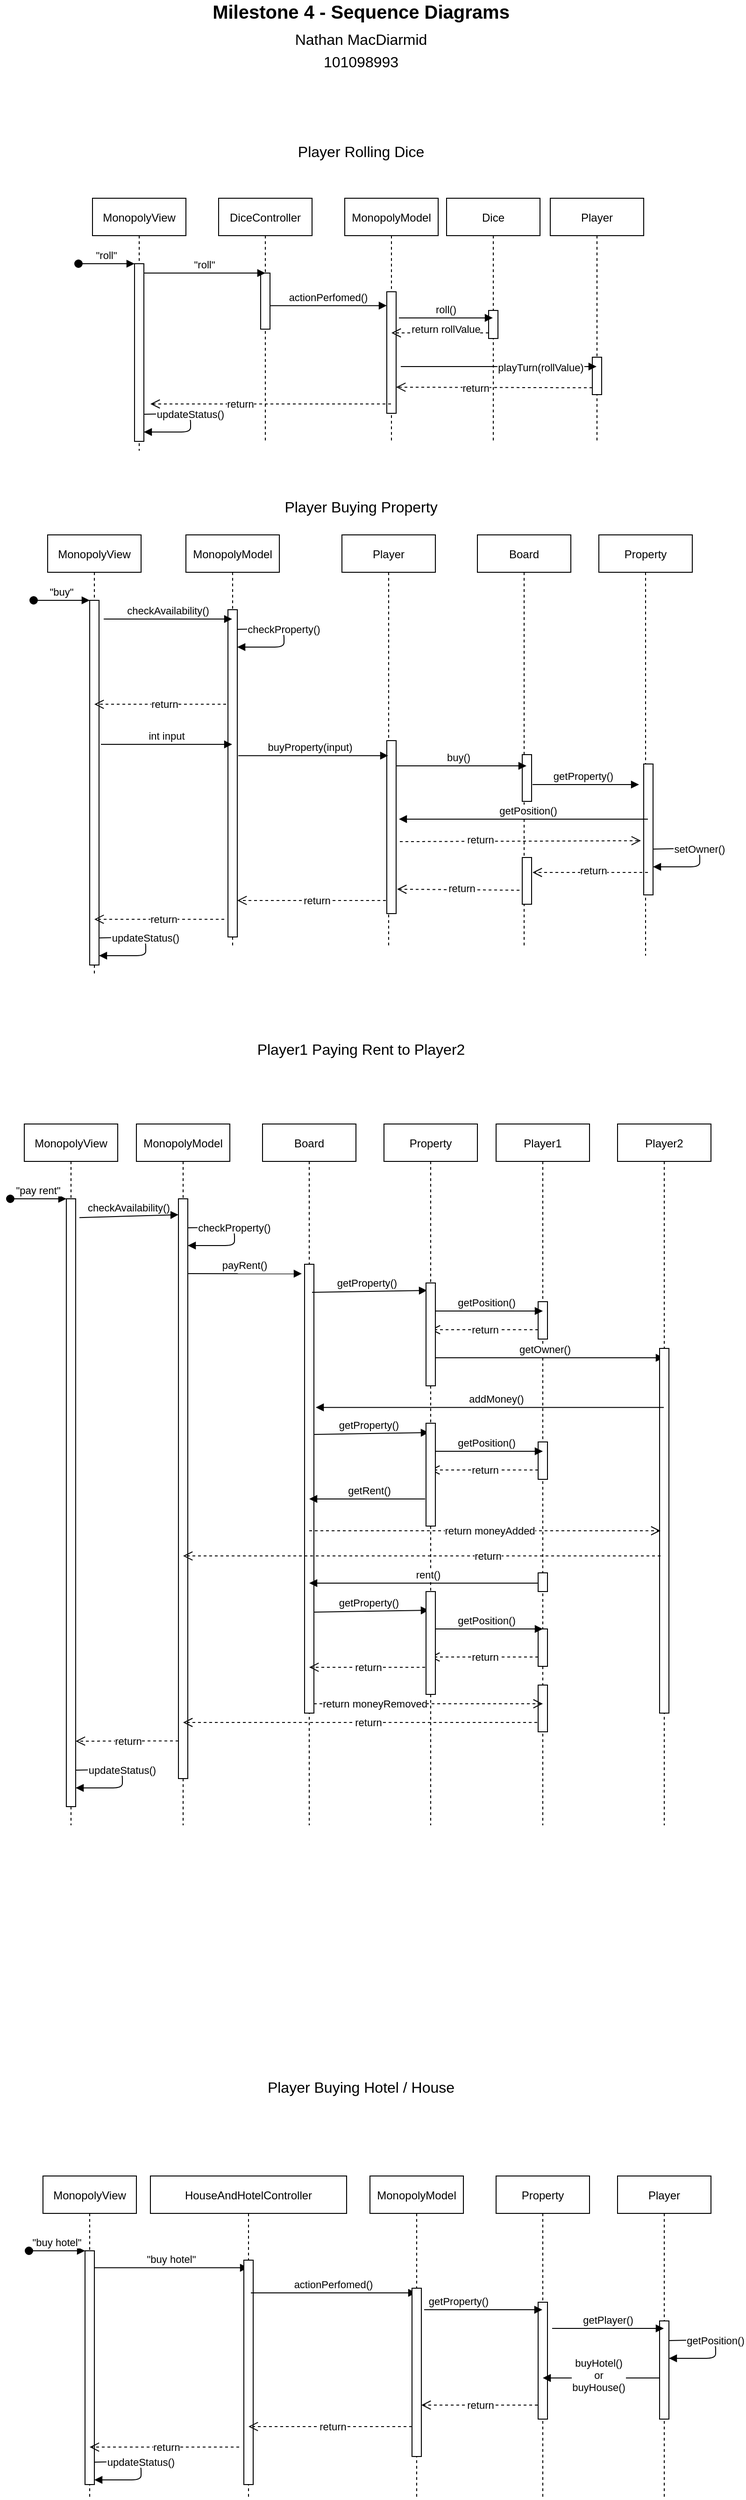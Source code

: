 <mxfile version="15.9.1" type="device"><diagram id="7dwpGt6VOKkBOZRfDeaD" name="Page-1"><mxGraphModel dx="946" dy="589" grid="1" gridSize="10" guides="1" tooltips="1" connect="1" arrows="1" fold="1" page="1" pageScale="1" pageWidth="850" pageHeight="1100" math="0" shadow="0"><root><mxCell id="0"/><mxCell id="1" parent="0"/><mxCell id="sUR4XIHyLuaVXVJBWN8s-1" value="MonopolyView" style="shape=umlLifeline;perimeter=lifelinePerimeter;container=1;collapsible=0;recursiveResize=0;rounded=0;shadow=0;strokeWidth=1;" vertex="1" parent="1"><mxGeometry x="138" y="260" width="100" height="270" as="geometry"/></mxCell><mxCell id="sUR4XIHyLuaVXVJBWN8s-2" value="" style="points=[];perimeter=orthogonalPerimeter;rounded=0;shadow=0;strokeWidth=1;" vertex="1" parent="sUR4XIHyLuaVXVJBWN8s-1"><mxGeometry x="45" y="70" width="10" height="190" as="geometry"/></mxCell><mxCell id="sUR4XIHyLuaVXVJBWN8s-3" value="&quot;roll&quot;" style="verticalAlign=bottom;startArrow=oval;endArrow=block;startSize=8;shadow=0;strokeWidth=1;" edge="1" parent="sUR4XIHyLuaVXVJBWN8s-1" target="sUR4XIHyLuaVXVJBWN8s-2"><mxGeometry relative="1" as="geometry"><mxPoint x="-15" y="70" as="sourcePoint"/></mxGeometry></mxCell><mxCell id="sUR4XIHyLuaVXVJBWN8s-86" value="updateStatus()" style="verticalAlign=bottom;endArrow=block;shadow=0;strokeWidth=1;" edge="1" parent="sUR4XIHyLuaVXVJBWN8s-1"><mxGeometry relative="1" as="geometry"><mxPoint x="55" y="230.96" as="sourcePoint"/><mxPoint x="55" y="250" as="targetPoint"/><Array as="points"><mxPoint x="105" y="230"/><mxPoint x="105" y="250"/></Array></mxGeometry></mxCell><mxCell id="sUR4XIHyLuaVXVJBWN8s-5" value="DiceController" style="shape=umlLifeline;perimeter=lifelinePerimeter;container=1;collapsible=0;recursiveResize=0;rounded=0;shadow=0;strokeWidth=1;" vertex="1" parent="1"><mxGeometry x="273" y="260" width="100" height="260" as="geometry"/></mxCell><mxCell id="sUR4XIHyLuaVXVJBWN8s-6" value="" style="points=[];perimeter=orthogonalPerimeter;rounded=0;shadow=0;strokeWidth=1;" vertex="1" parent="sUR4XIHyLuaVXVJBWN8s-5"><mxGeometry x="45" y="80" width="10" height="60" as="geometry"/></mxCell><mxCell id="sUR4XIHyLuaVXVJBWN8s-10" value="Player" style="shape=umlLifeline;perimeter=lifelinePerimeter;container=1;collapsible=0;recursiveResize=0;rounded=0;shadow=0;strokeWidth=1;" vertex="1" parent="1"><mxGeometry x="628" y="260" width="100" height="260" as="geometry"/></mxCell><mxCell id="sUR4XIHyLuaVXVJBWN8s-11" value="" style="points=[];perimeter=orthogonalPerimeter;rounded=0;shadow=0;strokeWidth=1;" vertex="1" parent="sUR4XIHyLuaVXVJBWN8s-10"><mxGeometry x="45" y="170" width="10" height="40" as="geometry"/></mxCell><mxCell id="sUR4XIHyLuaVXVJBWN8s-12" value="&quot;roll&quot;" style="verticalAlign=bottom;endArrow=block;entryX=0.5;entryY=0;shadow=0;strokeWidth=1;entryDx=0;entryDy=0;entryPerimeter=0;" edge="1" parent="1" target="sUR4XIHyLuaVXVJBWN8s-6"><mxGeometry relative="1" as="geometry"><mxPoint x="193" y="340" as="sourcePoint"/><mxPoint x="358" y="360.0" as="targetPoint"/></mxGeometry></mxCell><mxCell id="sUR4XIHyLuaVXVJBWN8s-15" value="&lt;font style=&quot;font-size: 20px&quot;&gt;Milestone 4 - Sequence Diagrams&lt;/font&gt;" style="text;html=1;align=center;verticalAlign=middle;resizable=0;points=[];autosize=1;strokeColor=none;fillColor=none;fontStyle=1" vertex="1" parent="1"><mxGeometry x="260" y="50" width="330" height="20" as="geometry"/></mxCell><mxCell id="sUR4XIHyLuaVXVJBWN8s-16" value="&lt;font style=&quot;font-size: 16px&quot;&gt;Nathan MacDiarmid&lt;br&gt;101098993&lt;/font&gt;" style="text;html=1;align=center;verticalAlign=middle;resizable=0;points=[];autosize=1;strokeColor=none;fillColor=none;fontSize=20;" vertex="1" parent="1"><mxGeometry x="345" y="70" width="160" height="60" as="geometry"/></mxCell><mxCell id="sUR4XIHyLuaVXVJBWN8s-17" value="Player Rolling Dice" style="text;html=1;align=center;verticalAlign=middle;resizable=0;points=[];autosize=1;strokeColor=none;fillColor=none;fontSize=16;" vertex="1" parent="1"><mxGeometry x="350" y="200" width="150" height="20" as="geometry"/></mxCell><mxCell id="sUR4XIHyLuaVXVJBWN8s-18" value="MonopolyModel" style="shape=umlLifeline;perimeter=lifelinePerimeter;container=1;collapsible=0;recursiveResize=0;rounded=0;shadow=0;strokeWidth=1;" vertex="1" parent="1"><mxGeometry x="408" y="260" width="100" height="260" as="geometry"/></mxCell><mxCell id="sUR4XIHyLuaVXVJBWN8s-19" value="" style="points=[];perimeter=orthogonalPerimeter;rounded=0;shadow=0;strokeWidth=1;" vertex="1" parent="sUR4XIHyLuaVXVJBWN8s-18"><mxGeometry x="45" y="100" width="10" height="130" as="geometry"/></mxCell><mxCell id="sUR4XIHyLuaVXVJBWN8s-21" value="actionPerfomed()" style="verticalAlign=bottom;endArrow=block;entryX=0;entryY=0.114;shadow=0;strokeWidth=1;entryDx=0;entryDy=0;entryPerimeter=0;" edge="1" parent="1" source="sUR4XIHyLuaVXVJBWN8s-6" target="sUR4XIHyLuaVXVJBWN8s-19"><mxGeometry relative="1" as="geometry"><mxPoint x="203" y="350" as="sourcePoint"/><mxPoint x="333" y="350" as="targetPoint"/></mxGeometry></mxCell><mxCell id="sUR4XIHyLuaVXVJBWN8s-8" value="" style="verticalAlign=bottom;endArrow=open;dashed=1;endSize=8;shadow=0;strokeWidth=1;" edge="1" parent="1" source="sUR4XIHyLuaVXVJBWN8s-18"><mxGeometry relative="1" as="geometry"><mxPoint x="200" y="480" as="targetPoint"/><mxPoint x="403" y="480" as="sourcePoint"/></mxGeometry></mxCell><mxCell id="sUR4XIHyLuaVXVJBWN8s-9" value="return" style="edgeLabel;html=1;align=center;verticalAlign=middle;resizable=0;points=[];" vertex="1" connectable="0" parent="sUR4XIHyLuaVXVJBWN8s-8"><mxGeometry x="-0.202" y="-2" relative="1" as="geometry"><mxPoint x="-59" y="2" as="offset"/></mxGeometry></mxCell><mxCell id="sUR4XIHyLuaVXVJBWN8s-23" value="playTurn(rollValue)" style="verticalAlign=bottom;endArrow=block;shadow=0;strokeWidth=1;" edge="1" parent="1" target="sUR4XIHyLuaVXVJBWN8s-10"><mxGeometry x="0.432" y="-10" relative="1" as="geometry"><mxPoint x="468" y="440" as="sourcePoint"/><mxPoint x="463" y="381.4" as="targetPoint"/><mxPoint as="offset"/></mxGeometry></mxCell><mxCell id="sUR4XIHyLuaVXVJBWN8s-24" value="" style="verticalAlign=bottom;endArrow=open;dashed=1;endSize=8;shadow=0;strokeWidth=1;exitX=0;exitY=0.817;exitDx=0;exitDy=0;exitPerimeter=0;entryX=1;entryY=0.785;entryDx=0;entryDy=0;entryPerimeter=0;" edge="1" parent="1" source="sUR4XIHyLuaVXVJBWN8s-11" target="sUR4XIHyLuaVXVJBWN8s-19"><mxGeometry relative="1" as="geometry"><mxPoint x="518" y="459" as="targetPoint"/><mxPoint x="413" y="490" as="sourcePoint"/></mxGeometry></mxCell><mxCell id="sUR4XIHyLuaVXVJBWN8s-25" value="return" style="edgeLabel;html=1;align=center;verticalAlign=middle;resizable=0;points=[];" vertex="1" connectable="0" parent="sUR4XIHyLuaVXVJBWN8s-24"><mxGeometry x="-0.202" y="-2" relative="1" as="geometry"><mxPoint x="-41" y="2" as="offset"/></mxGeometry></mxCell><mxCell id="sUR4XIHyLuaVXVJBWN8s-27" value="Player Buying Property" style="text;html=1;align=center;verticalAlign=middle;resizable=0;points=[];autosize=1;strokeColor=none;fillColor=none;fontSize=16;" vertex="1" parent="1"><mxGeometry x="335" y="580" width="180" height="20" as="geometry"/></mxCell><mxCell id="sUR4XIHyLuaVXVJBWN8s-28" value="MonopolyView" style="shape=umlLifeline;perimeter=lifelinePerimeter;container=1;collapsible=0;recursiveResize=0;rounded=0;shadow=0;strokeWidth=1;" vertex="1" parent="1"><mxGeometry x="90" y="620" width="100" height="470" as="geometry"/></mxCell><mxCell id="sUR4XIHyLuaVXVJBWN8s-29" value="" style="points=[];perimeter=orthogonalPerimeter;rounded=0;shadow=0;strokeWidth=1;" vertex="1" parent="sUR4XIHyLuaVXVJBWN8s-28"><mxGeometry x="45" y="70" width="10" height="390" as="geometry"/></mxCell><mxCell id="sUR4XIHyLuaVXVJBWN8s-30" value="&quot;buy&quot;" style="verticalAlign=bottom;startArrow=oval;endArrow=block;startSize=8;shadow=0;strokeWidth=1;" edge="1" parent="sUR4XIHyLuaVXVJBWN8s-28" target="sUR4XIHyLuaVXVJBWN8s-29"><mxGeometry relative="1" as="geometry"><mxPoint x="-15" y="70" as="sourcePoint"/></mxGeometry></mxCell><mxCell id="sUR4XIHyLuaVXVJBWN8s-85" value="updateStatus()" style="verticalAlign=bottom;endArrow=block;shadow=0;strokeWidth=1;" edge="1" parent="sUR4XIHyLuaVXVJBWN8s-28"><mxGeometry relative="1" as="geometry"><mxPoint x="55" y="430.96" as="sourcePoint"/><mxPoint x="55" y="450" as="targetPoint"/><Array as="points"><mxPoint x="105" y="430"/><mxPoint x="105" y="450"/></Array></mxGeometry></mxCell><mxCell id="sUR4XIHyLuaVXVJBWN8s-32" value="Player" style="shape=umlLifeline;perimeter=lifelinePerimeter;container=1;collapsible=0;recursiveResize=0;rounded=0;shadow=0;strokeWidth=1;" vertex="1" parent="1"><mxGeometry x="405" y="620" width="100" height="440" as="geometry"/></mxCell><mxCell id="sUR4XIHyLuaVXVJBWN8s-35" value="" style="points=[];perimeter=orthogonalPerimeter;rounded=0;shadow=0;strokeWidth=1;" vertex="1" parent="sUR4XIHyLuaVXVJBWN8s-32"><mxGeometry x="48" y="220" width="10" height="185" as="geometry"/></mxCell><mxCell id="sUR4XIHyLuaVXVJBWN8s-38" value="Board" style="shape=umlLifeline;perimeter=lifelinePerimeter;container=1;collapsible=0;recursiveResize=0;rounded=0;shadow=0;strokeWidth=1;" vertex="1" parent="1"><mxGeometry x="550" y="620" width="100" height="440" as="geometry"/></mxCell><mxCell id="sUR4XIHyLuaVXVJBWN8s-39" value="" style="points=[];perimeter=orthogonalPerimeter;rounded=0;shadow=0;strokeWidth=1;" vertex="1" parent="sUR4XIHyLuaVXVJBWN8s-38"><mxGeometry x="48" y="235" width="10" height="50" as="geometry"/></mxCell><mxCell id="sUR4XIHyLuaVXVJBWN8s-72" value="" style="points=[];perimeter=orthogonalPerimeter;rounded=0;shadow=0;strokeWidth=1;" vertex="1" parent="sUR4XIHyLuaVXVJBWN8s-38"><mxGeometry x="48" y="345" width="10" height="50" as="geometry"/></mxCell><mxCell id="sUR4XIHyLuaVXVJBWN8s-48" value="Property" style="shape=umlLifeline;perimeter=lifelinePerimeter;container=1;collapsible=0;recursiveResize=0;rounded=0;shadow=0;strokeWidth=1;" vertex="1" parent="1"><mxGeometry x="680" y="620" width="100" height="450" as="geometry"/></mxCell><mxCell id="sUR4XIHyLuaVXVJBWN8s-49" value="" style="points=[];perimeter=orthogonalPerimeter;rounded=0;shadow=0;strokeWidth=1;" vertex="1" parent="sUR4XIHyLuaVXVJBWN8s-48"><mxGeometry x="48" y="245" width="10" height="140" as="geometry"/></mxCell><mxCell id="sUR4XIHyLuaVXVJBWN8s-78" value="setOwner()" style="verticalAlign=bottom;endArrow=block;shadow=0;strokeWidth=1;" edge="1" parent="sUR4XIHyLuaVXVJBWN8s-48"><mxGeometry relative="1" as="geometry"><mxPoint x="58" y="335.96" as="sourcePoint"/><mxPoint x="58" y="355" as="targetPoint"/><Array as="points"><mxPoint x="108" y="335"/><mxPoint x="108" y="355"/></Array></mxGeometry></mxCell><mxCell id="sUR4XIHyLuaVXVJBWN8s-51" value="MonopolyModel" style="shape=umlLifeline;perimeter=lifelinePerimeter;container=1;collapsible=0;recursiveResize=0;rounded=0;shadow=0;strokeWidth=1;" vertex="1" parent="1"><mxGeometry x="238" y="620" width="100" height="440" as="geometry"/></mxCell><mxCell id="sUR4XIHyLuaVXVJBWN8s-52" value="" style="points=[];perimeter=orthogonalPerimeter;rounded=0;shadow=0;strokeWidth=1;" vertex="1" parent="sUR4XIHyLuaVXVJBWN8s-51"><mxGeometry x="45" y="80" width="10" height="350" as="geometry"/></mxCell><mxCell id="sUR4XIHyLuaVXVJBWN8s-63" value="checkProperty()" style="verticalAlign=bottom;endArrow=block;shadow=0;strokeWidth=1;" edge="1" parent="sUR4XIHyLuaVXVJBWN8s-51"><mxGeometry relative="1" as="geometry"><mxPoint x="55" y="100.96" as="sourcePoint"/><mxPoint x="55" y="120" as="targetPoint"/><Array as="points"><mxPoint x="105" y="100"/><mxPoint x="105" y="120"/></Array></mxGeometry></mxCell><mxCell id="sUR4XIHyLuaVXVJBWN8s-56" value="Dice" style="shape=umlLifeline;perimeter=lifelinePerimeter;container=1;collapsible=0;recursiveResize=0;rounded=0;shadow=0;strokeWidth=1;" vertex="1" parent="1"><mxGeometry x="517" y="260" width="100" height="260" as="geometry"/></mxCell><mxCell id="sUR4XIHyLuaVXVJBWN8s-57" value="" style="points=[];perimeter=orthogonalPerimeter;rounded=0;shadow=0;strokeWidth=1;" vertex="1" parent="sUR4XIHyLuaVXVJBWN8s-56"><mxGeometry x="45" y="120" width="10" height="30" as="geometry"/></mxCell><mxCell id="sUR4XIHyLuaVXVJBWN8s-59" value="roll()" style="verticalAlign=bottom;endArrow=block;shadow=0;strokeWidth=1;exitX=1.3;exitY=0.215;exitDx=0;exitDy=0;exitPerimeter=0;" edge="1" parent="1" source="sUR4XIHyLuaVXVJBWN8s-19" target="sUR4XIHyLuaVXVJBWN8s-56"><mxGeometry relative="1" as="geometry"><mxPoint x="476" y="439.68" as="sourcePoint"/><mxPoint x="687.5" y="439.68" as="targetPoint"/></mxGeometry></mxCell><mxCell id="sUR4XIHyLuaVXVJBWN8s-60" value="" style="verticalAlign=bottom;endArrow=open;dashed=1;endSize=8;shadow=0;strokeWidth=1;exitX=0;exitY=0.8;exitDx=0;exitDy=0;exitPerimeter=0;" edge="1" parent="1" source="sUR4XIHyLuaVXVJBWN8s-57" target="sUR4XIHyLuaVXVJBWN8s-18"><mxGeometry relative="1" as="geometry"><mxPoint x="480.5" y="409" as="targetPoint"/><mxPoint x="635.5" y="409.02" as="sourcePoint"/></mxGeometry></mxCell><mxCell id="sUR4XIHyLuaVXVJBWN8s-61" value="return rollValue" style="edgeLabel;html=1;align=center;verticalAlign=middle;resizable=0;points=[];" vertex="1" connectable="0" parent="sUR4XIHyLuaVXVJBWN8s-60"><mxGeometry x="-0.202" y="-2" relative="1" as="geometry"><mxPoint x="-5" y="-2" as="offset"/></mxGeometry></mxCell><mxCell id="sUR4XIHyLuaVXVJBWN8s-62" value="checkAvailability()" style="verticalAlign=bottom;endArrow=block;shadow=0;strokeWidth=1;" edge="1" parent="1" target="sUR4XIHyLuaVXVJBWN8s-51"><mxGeometry relative="1" as="geometry"><mxPoint x="150" y="710" as="sourcePoint"/><mxPoint x="273" y="710" as="targetPoint"/></mxGeometry></mxCell><mxCell id="sUR4XIHyLuaVXVJBWN8s-54" value="" style="verticalAlign=bottom;endArrow=open;dashed=1;endSize=8;shadow=0;strokeWidth=1;exitX=-0.2;exitY=0.289;exitDx=0;exitDy=0;exitPerimeter=0;" edge="1" parent="1" source="sUR4XIHyLuaVXVJBWN8s-52" target="sUR4XIHyLuaVXVJBWN8s-28"><mxGeometry relative="1" as="geometry"><mxPoint x="121" y="860.09" as="targetPoint"/><mxPoint x="280" y="750" as="sourcePoint"/></mxGeometry></mxCell><mxCell id="sUR4XIHyLuaVXVJBWN8s-55" value="return" style="edgeLabel;html=1;align=center;verticalAlign=middle;resizable=0;points=[];" vertex="1" connectable="0" parent="sUR4XIHyLuaVXVJBWN8s-54"><mxGeometry x="-0.062" relative="1" as="geometry"><mxPoint as="offset"/></mxGeometry></mxCell><mxCell id="sUR4XIHyLuaVXVJBWN8s-64" value="int input" style="verticalAlign=bottom;endArrow=block;shadow=0;strokeWidth=1;exitX=1.2;exitY=0.395;exitDx=0;exitDy=0;exitPerimeter=0;" edge="1" parent="1" source="sUR4XIHyLuaVXVJBWN8s-29" target="sUR4XIHyLuaVXVJBWN8s-51"><mxGeometry relative="1" as="geometry"><mxPoint x="155" y="719.95" as="sourcePoint"/><mxPoint x="297.5" y="719.95" as="targetPoint"/></mxGeometry></mxCell><mxCell id="sUR4XIHyLuaVXVJBWN8s-65" value="buyProperty(input)" style="verticalAlign=bottom;endArrow=block;shadow=0;strokeWidth=1;exitX=1.1;exitY=0.446;exitDx=0;exitDy=0;exitPerimeter=0;" edge="1" parent="1" source="sUR4XIHyLuaVXVJBWN8s-52" target="sUR4XIHyLuaVXVJBWN8s-32"><mxGeometry x="-0.04" relative="1" as="geometry"><mxPoint x="155" y="723.1" as="sourcePoint"/><mxPoint x="297.5" y="723.1" as="targetPoint"/><mxPoint as="offset"/></mxGeometry></mxCell><mxCell id="sUR4XIHyLuaVXVJBWN8s-66" value="buy()" style="verticalAlign=bottom;endArrow=block;shadow=0;strokeWidth=1;" edge="1" parent="1"><mxGeometry x="-0.04" relative="1" as="geometry"><mxPoint x="463" y="867" as="sourcePoint"/><mxPoint x="602.5" y="867" as="targetPoint"/><mxPoint as="offset"/></mxGeometry></mxCell><mxCell id="sUR4XIHyLuaVXVJBWN8s-67" value="getProperty()" style="verticalAlign=bottom;endArrow=block;shadow=0;strokeWidth=1;exitX=1.1;exitY=0.64;exitDx=0;exitDy=0;exitPerimeter=0;" edge="1" parent="1" source="sUR4XIHyLuaVXVJBWN8s-39"><mxGeometry x="-0.04" relative="1" as="geometry"><mxPoint x="305" y="867.03" as="sourcePoint"/><mxPoint x="723" y="887" as="targetPoint"/><mxPoint as="offset"/></mxGeometry></mxCell><mxCell id="sUR4XIHyLuaVXVJBWN8s-69" value="getPosition()" style="verticalAlign=bottom;endArrow=block;shadow=0;strokeWidth=1;entryX=1.3;entryY=0.454;entryDx=0;entryDy=0;entryPerimeter=0;" edge="1" parent="1" target="sUR4XIHyLuaVXVJBWN8s-35"><mxGeometry x="-0.04" relative="1" as="geometry"><mxPoint x="732.5" y="923.99" as="sourcePoint"/><mxPoint x="733" y="897" as="targetPoint"/><mxPoint as="offset"/></mxGeometry></mxCell><mxCell id="sUR4XIHyLuaVXVJBWN8s-70" value="" style="verticalAlign=bottom;endArrow=open;dashed=1;endSize=8;shadow=0;strokeWidth=1;exitX=1.4;exitY=0.584;exitDx=0;exitDy=0;exitPerimeter=0;entryX=-0.3;entryY=0.586;entryDx=0;entryDy=0;entryPerimeter=0;" edge="1" parent="1" source="sUR4XIHyLuaVXVJBWN8s-35" target="sUR4XIHyLuaVXVJBWN8s-49"><mxGeometry relative="1" as="geometry"><mxPoint x="152.5" y="819.91" as="targetPoint"/><mxPoint x="294" y="819.91" as="sourcePoint"/></mxGeometry></mxCell><mxCell id="sUR4XIHyLuaVXVJBWN8s-71" value="return" style="edgeLabel;html=1;align=center;verticalAlign=middle;resizable=0;points=[];" vertex="1" connectable="0" parent="sUR4XIHyLuaVXVJBWN8s-70"><mxGeometry x="-0.062" relative="1" as="geometry"><mxPoint x="-35" y="-2" as="offset"/></mxGeometry></mxCell><mxCell id="sUR4XIHyLuaVXVJBWN8s-73" value="" style="verticalAlign=bottom;endArrow=open;dashed=1;endSize=8;shadow=0;strokeWidth=1;entryX=1.1;entryY=0.32;entryDx=0;entryDy=0;entryPerimeter=0;" edge="1" parent="1" target="sUR4XIHyLuaVXVJBWN8s-72"><mxGeometry relative="1" as="geometry"><mxPoint x="735" y="957.04" as="targetPoint"/><mxPoint x="732.5" y="981" as="sourcePoint"/></mxGeometry></mxCell><mxCell id="sUR4XIHyLuaVXVJBWN8s-74" value="return" style="edgeLabel;html=1;align=center;verticalAlign=middle;resizable=0;points=[];" vertex="1" connectable="0" parent="sUR4XIHyLuaVXVJBWN8s-73"><mxGeometry x="-0.062" relative="1" as="geometry"><mxPoint x="-1" y="-2" as="offset"/></mxGeometry></mxCell><mxCell id="sUR4XIHyLuaVXVJBWN8s-76" value="" style="verticalAlign=bottom;endArrow=open;dashed=1;endSize=8;shadow=0;strokeWidth=1;entryX=1.1;entryY=0.859;entryDx=0;entryDy=0;entryPerimeter=0;exitX=-0.3;exitY=0.7;exitDx=0;exitDy=0;exitPerimeter=0;" edge="1" parent="1" source="sUR4XIHyLuaVXVJBWN8s-72" target="sUR4XIHyLuaVXVJBWN8s-35"><mxGeometry relative="1" as="geometry"><mxPoint x="619" y="991" as="targetPoint"/><mxPoint x="742.5" y="991" as="sourcePoint"/></mxGeometry></mxCell><mxCell id="sUR4XIHyLuaVXVJBWN8s-77" value="return" style="edgeLabel;html=1;align=center;verticalAlign=middle;resizable=0;points=[];" vertex="1" connectable="0" parent="sUR4XIHyLuaVXVJBWN8s-76"><mxGeometry x="-0.062" relative="1" as="geometry"><mxPoint x="-1" y="-2" as="offset"/></mxGeometry></mxCell><mxCell id="sUR4XIHyLuaVXVJBWN8s-80" value="" style="verticalAlign=bottom;endArrow=open;dashed=1;endSize=8;shadow=0;strokeWidth=1;exitX=-0.1;exitY=0.924;exitDx=0;exitDy=0;exitPerimeter=0;" edge="1" parent="1" source="sUR4XIHyLuaVXVJBWN8s-35" target="sUR4XIHyLuaVXVJBWN8s-52"><mxGeometry relative="1" as="geometry"><mxPoint x="149.5" y="790.92" as="targetPoint"/><mxPoint x="291" y="790.92" as="sourcePoint"/></mxGeometry></mxCell><mxCell id="sUR4XIHyLuaVXVJBWN8s-81" value="return" style="edgeLabel;html=1;align=center;verticalAlign=middle;resizable=0;points=[];" vertex="1" connectable="0" parent="sUR4XIHyLuaVXVJBWN8s-80"><mxGeometry x="-0.062" relative="1" as="geometry"><mxPoint as="offset"/></mxGeometry></mxCell><mxCell id="sUR4XIHyLuaVXVJBWN8s-83" value="" style="verticalAlign=bottom;endArrow=open;dashed=1;endSize=8;shadow=0;strokeWidth=1;exitX=-0.4;exitY=0.946;exitDx=0;exitDy=0;exitPerimeter=0;" edge="1" parent="1" source="sUR4XIHyLuaVXVJBWN8s-52" target="sUR4XIHyLuaVXVJBWN8s-28"><mxGeometry relative="1" as="geometry"><mxPoint x="303" y="965.94" as="targetPoint"/><mxPoint x="280" y="1010" as="sourcePoint"/></mxGeometry></mxCell><mxCell id="sUR4XIHyLuaVXVJBWN8s-84" value="return" style="edgeLabel;html=1;align=center;verticalAlign=middle;resizable=0;points=[];" vertex="1" connectable="0" parent="sUR4XIHyLuaVXVJBWN8s-83"><mxGeometry x="-0.062" relative="1" as="geometry"><mxPoint as="offset"/></mxGeometry></mxCell><mxCell id="sUR4XIHyLuaVXVJBWN8s-120" value="MonopolyView" style="shape=umlLifeline;perimeter=lifelinePerimeter;container=1;collapsible=0;recursiveResize=0;rounded=0;shadow=0;strokeWidth=1;" vertex="1" parent="1"><mxGeometry x="65" y="1250" width="100" height="750" as="geometry"/></mxCell><mxCell id="sUR4XIHyLuaVXVJBWN8s-170" value="" style="points=[];perimeter=orthogonalPerimeter;rounded=0;shadow=0;strokeWidth=1;" vertex="1" parent="sUR4XIHyLuaVXVJBWN8s-120"><mxGeometry x="45" y="80" width="10" height="650" as="geometry"/></mxCell><mxCell id="sUR4XIHyLuaVXVJBWN8s-171" value="&quot;pay rent&quot;" style="verticalAlign=bottom;startArrow=oval;endArrow=block;startSize=8;shadow=0;strokeWidth=1;" edge="1" parent="sUR4XIHyLuaVXVJBWN8s-120"><mxGeometry relative="1" as="geometry"><mxPoint x="-15" y="80" as="sourcePoint"/><mxPoint x="45" y="80" as="targetPoint"/></mxGeometry></mxCell><mxCell id="sUR4XIHyLuaVXVJBWN8s-222" value="" style="verticalAlign=bottom;endArrow=open;dashed=1;endSize=8;shadow=0;strokeWidth=1;exitX=0;exitY=0.935;exitDx=0;exitDy=0;exitPerimeter=0;" edge="1" parent="sUR4XIHyLuaVXVJBWN8s-120" source="sUR4XIHyLuaVXVJBWN8s-173"><mxGeometry relative="1" as="geometry"><mxPoint x="55" y="660" as="targetPoint"/><mxPoint x="160.5" y="660" as="sourcePoint"/></mxGeometry></mxCell><mxCell id="sUR4XIHyLuaVXVJBWN8s-223" value="return" style="edgeLabel;html=1;align=center;verticalAlign=middle;resizable=0;points=[];" vertex="1" connectable="0" parent="sUR4XIHyLuaVXVJBWN8s-222"><mxGeometry x="-0.062" relative="1" as="geometry"><mxPoint x="-3" as="offset"/></mxGeometry></mxCell><mxCell id="sUR4XIHyLuaVXVJBWN8s-224" value="updateStatus()" style="verticalAlign=bottom;endArrow=block;shadow=0;strokeWidth=1;" edge="1" parent="sUR4XIHyLuaVXVJBWN8s-120"><mxGeometry relative="1" as="geometry"><mxPoint x="55" y="690.96" as="sourcePoint"/><mxPoint x="55" y="710" as="targetPoint"/><Array as="points"><mxPoint x="105" y="690"/><mxPoint x="105" y="710"/></Array></mxGeometry></mxCell><mxCell id="sUR4XIHyLuaVXVJBWN8s-169" value="Player1 Paying Rent to Player2" style="text;html=1;align=center;verticalAlign=middle;resizable=0;points=[];autosize=1;strokeColor=none;fillColor=none;fontSize=16;" vertex="1" parent="1"><mxGeometry x="305" y="1160" width="240" height="20" as="geometry"/></mxCell><mxCell id="sUR4XIHyLuaVXVJBWN8s-172" value="MonopolyModel" style="shape=umlLifeline;perimeter=lifelinePerimeter;container=1;collapsible=0;recursiveResize=0;rounded=0;shadow=0;strokeWidth=1;" vertex="1" parent="1"><mxGeometry x="185" y="1250" width="100" height="750" as="geometry"/></mxCell><mxCell id="sUR4XIHyLuaVXVJBWN8s-173" value="" style="points=[];perimeter=orthogonalPerimeter;rounded=0;shadow=0;strokeWidth=1;" vertex="1" parent="sUR4XIHyLuaVXVJBWN8s-172"><mxGeometry x="45" y="80" width="10" height="620" as="geometry"/></mxCell><mxCell id="sUR4XIHyLuaVXVJBWN8s-174" value="checkProperty()" style="verticalAlign=bottom;endArrow=block;shadow=0;strokeWidth=1;" edge="1" parent="sUR4XIHyLuaVXVJBWN8s-172"><mxGeometry relative="1" as="geometry"><mxPoint x="55" y="110.96" as="sourcePoint"/><mxPoint x="55" y="130" as="targetPoint"/><Array as="points"><mxPoint x="105" y="110"/><mxPoint x="105" y="130"/></Array></mxGeometry></mxCell><mxCell id="sUR4XIHyLuaVXVJBWN8s-181" value="payRent()" style="verticalAlign=bottom;endArrow=block;shadow=0;strokeWidth=1;exitX=1.4;exitY=0.031;exitDx=0;exitDy=0;exitPerimeter=0;entryX=-0.3;entryY=0.021;entryDx=0;entryDy=0;entryPerimeter=0;" edge="1" parent="sUR4XIHyLuaVXVJBWN8s-172" target="sUR4XIHyLuaVXVJBWN8s-183"><mxGeometry relative="1" as="geometry"><mxPoint x="55" y="160.05" as="sourcePoint"/><mxPoint x="185" y="160" as="targetPoint"/></mxGeometry></mxCell><mxCell id="sUR4XIHyLuaVXVJBWN8s-175" value="checkAvailability()" style="verticalAlign=bottom;endArrow=block;shadow=0;strokeWidth=1;exitX=1.4;exitY=0.031;exitDx=0;exitDy=0;exitPerimeter=0;" edge="1" parent="1" source="sUR4XIHyLuaVXVJBWN8s-170"><mxGeometry relative="1" as="geometry"><mxPoint x="130" y="1350" as="sourcePoint"/><mxPoint x="230" y="1347" as="targetPoint"/></mxGeometry></mxCell><mxCell id="sUR4XIHyLuaVXVJBWN8s-179" value="Player1" style="shape=umlLifeline;perimeter=lifelinePerimeter;container=1;collapsible=0;recursiveResize=0;rounded=0;shadow=0;strokeWidth=1;" vertex="1" parent="1"><mxGeometry x="570" y="1250" width="100" height="750" as="geometry"/></mxCell><mxCell id="sUR4XIHyLuaVXVJBWN8s-180" value="" style="points=[];perimeter=orthogonalPerimeter;rounded=0;shadow=0;strokeWidth=1;" vertex="1" parent="sUR4XIHyLuaVXVJBWN8s-179"><mxGeometry x="45" y="190" width="10" height="40" as="geometry"/></mxCell><mxCell id="sUR4XIHyLuaVXVJBWN8s-190" value="" style="verticalAlign=bottom;endArrow=open;dashed=1;endSize=8;shadow=0;strokeWidth=1;exitX=-0.1;exitY=0.924;exitDx=0;exitDy=0;exitPerimeter=0;" edge="1" parent="sUR4XIHyLuaVXVJBWN8s-179" target="sUR4XIHyLuaVXVJBWN8s-184"><mxGeometry relative="1" as="geometry"><mxPoint x="-114" y="220" as="targetPoint"/><mxPoint x="45" y="220" as="sourcePoint"/></mxGeometry></mxCell><mxCell id="sUR4XIHyLuaVXVJBWN8s-191" value="return" style="edgeLabel;html=1;align=center;verticalAlign=middle;resizable=0;points=[];" vertex="1" connectable="0" parent="sUR4XIHyLuaVXVJBWN8s-190"><mxGeometry x="-0.062" relative="1" as="geometry"><mxPoint x="-3" as="offset"/></mxGeometry></mxCell><mxCell id="sUR4XIHyLuaVXVJBWN8s-196" value="" style="points=[];perimeter=orthogonalPerimeter;rounded=0;shadow=0;strokeWidth=1;" vertex="1" parent="sUR4XIHyLuaVXVJBWN8s-179"><mxGeometry x="45" y="340" width="10" height="40" as="geometry"/></mxCell><mxCell id="sUR4XIHyLuaVXVJBWN8s-198" value="" style="verticalAlign=bottom;endArrow=open;dashed=1;endSize=8;shadow=0;strokeWidth=1;exitX=-0.1;exitY=0.924;exitDx=0;exitDy=0;exitPerimeter=0;" edge="1" parent="sUR4XIHyLuaVXVJBWN8s-179"><mxGeometry relative="1" as="geometry"><mxPoint x="-70.5" y="370" as="targetPoint"/><mxPoint x="45" y="370" as="sourcePoint"/></mxGeometry></mxCell><mxCell id="sUR4XIHyLuaVXVJBWN8s-199" value="return" style="edgeLabel;html=1;align=center;verticalAlign=middle;resizable=0;points=[];" vertex="1" connectable="0" parent="sUR4XIHyLuaVXVJBWN8s-198"><mxGeometry x="-0.062" relative="1" as="geometry"><mxPoint x="-3" as="offset"/></mxGeometry></mxCell><mxCell id="sUR4XIHyLuaVXVJBWN8s-204" value="" style="points=[];perimeter=orthogonalPerimeter;rounded=0;shadow=0;strokeWidth=1;" vertex="1" parent="sUR4XIHyLuaVXVJBWN8s-179"><mxGeometry x="45" y="480" width="10" height="20" as="geometry"/></mxCell><mxCell id="sUR4XIHyLuaVXVJBWN8s-209" value="" style="points=[];perimeter=orthogonalPerimeter;rounded=0;shadow=0;strokeWidth=1;" vertex="1" parent="sUR4XIHyLuaVXVJBWN8s-179"><mxGeometry x="45" y="540" width="10" height="40" as="geometry"/></mxCell><mxCell id="sUR4XIHyLuaVXVJBWN8s-211" value="" style="verticalAlign=bottom;endArrow=open;dashed=1;endSize=8;shadow=0;strokeWidth=1;exitX=-0.1;exitY=0.924;exitDx=0;exitDy=0;exitPerimeter=0;" edge="1" parent="sUR4XIHyLuaVXVJBWN8s-179"><mxGeometry relative="1" as="geometry"><mxPoint x="-70.5" y="570" as="targetPoint"/><mxPoint x="45" y="570" as="sourcePoint"/></mxGeometry></mxCell><mxCell id="sUR4XIHyLuaVXVJBWN8s-212" value="return" style="edgeLabel;html=1;align=center;verticalAlign=middle;resizable=0;points=[];" vertex="1" connectable="0" parent="sUR4XIHyLuaVXVJBWN8s-211"><mxGeometry x="-0.062" relative="1" as="geometry"><mxPoint x="-3" as="offset"/></mxGeometry></mxCell><mxCell id="sUR4XIHyLuaVXVJBWN8s-217" value="" style="points=[];perimeter=orthogonalPerimeter;rounded=0;shadow=0;strokeWidth=1;" vertex="1" parent="sUR4XIHyLuaVXVJBWN8s-179"><mxGeometry x="45" y="600" width="10" height="50" as="geometry"/></mxCell><mxCell id="sUR4XIHyLuaVXVJBWN8s-182" value="Board" style="shape=umlLifeline;perimeter=lifelinePerimeter;container=1;collapsible=0;recursiveResize=0;rounded=0;shadow=0;strokeWidth=1;" vertex="1" parent="1"><mxGeometry x="320" y="1250" width="100" height="750" as="geometry"/></mxCell><mxCell id="sUR4XIHyLuaVXVJBWN8s-183" value="" style="points=[];perimeter=orthogonalPerimeter;rounded=0;shadow=0;strokeWidth=1;" vertex="1" parent="sUR4XIHyLuaVXVJBWN8s-182"><mxGeometry x="45" y="150" width="10" height="480" as="geometry"/></mxCell><mxCell id="sUR4XIHyLuaVXVJBWN8s-188" value="getProperty()" style="verticalAlign=bottom;endArrow=block;shadow=0;strokeWidth=1;exitX=1.1;exitY=0.64;exitDx=0;exitDy=0;exitPerimeter=0;entryX=0.1;entryY=0.073;entryDx=0;entryDy=0;entryPerimeter=0;" edge="1" parent="sUR4XIHyLuaVXVJBWN8s-182" target="sUR4XIHyLuaVXVJBWN8s-185"><mxGeometry x="-0.04" relative="1" as="geometry"><mxPoint x="53" y="180" as="sourcePoint"/><mxPoint x="167" y="180" as="targetPoint"/><mxPoint as="offset"/></mxGeometry></mxCell><mxCell id="sUR4XIHyLuaVXVJBWN8s-195" value="getProperty()" style="verticalAlign=bottom;endArrow=block;shadow=0;strokeWidth=1;exitX=1.1;exitY=0.64;exitDx=0;exitDy=0;exitPerimeter=0;entryX=0.1;entryY=0.073;entryDx=0;entryDy=0;entryPerimeter=0;" edge="1" parent="sUR4XIHyLuaVXVJBWN8s-182"><mxGeometry x="-0.04" relative="1" as="geometry"><mxPoint x="55" y="331.97" as="sourcePoint"/><mxPoint x="178" y="330" as="targetPoint"/><mxPoint as="offset"/></mxGeometry></mxCell><mxCell id="sUR4XIHyLuaVXVJBWN8s-208" value="getProperty()" style="verticalAlign=bottom;endArrow=block;shadow=0;strokeWidth=1;exitX=1.1;exitY=0.64;exitDx=0;exitDy=0;exitPerimeter=0;entryX=0.1;entryY=0.073;entryDx=0;entryDy=0;entryPerimeter=0;" edge="1" parent="sUR4XIHyLuaVXVJBWN8s-182"><mxGeometry x="-0.04" relative="1" as="geometry"><mxPoint x="55" y="521.97" as="sourcePoint"/><mxPoint x="178" y="520" as="targetPoint"/><mxPoint as="offset"/></mxGeometry></mxCell><mxCell id="sUR4XIHyLuaVXVJBWN8s-184" value="Property" style="shape=umlLifeline;perimeter=lifelinePerimeter;container=1;collapsible=0;recursiveResize=0;rounded=0;shadow=0;strokeWidth=1;" vertex="1" parent="1"><mxGeometry x="450" y="1250" width="100" height="750" as="geometry"/></mxCell><mxCell id="sUR4XIHyLuaVXVJBWN8s-185" value="" style="points=[];perimeter=orthogonalPerimeter;rounded=0;shadow=0;strokeWidth=1;" vertex="1" parent="sUR4XIHyLuaVXVJBWN8s-184"><mxGeometry x="45" y="170" width="10" height="110" as="geometry"/></mxCell><mxCell id="sUR4XIHyLuaVXVJBWN8s-189" value="getPosition()" style="verticalAlign=bottom;endArrow=block;shadow=0;strokeWidth=1;exitX=1.1;exitY=0.64;exitDx=0;exitDy=0;exitPerimeter=0;" edge="1" parent="sUR4XIHyLuaVXVJBWN8s-184"><mxGeometry x="-0.04" relative="1" as="geometry"><mxPoint x="55" y="200" as="sourcePoint"/><mxPoint x="170" y="200" as="targetPoint"/><mxPoint as="offset"/></mxGeometry></mxCell><mxCell id="sUR4XIHyLuaVXVJBWN8s-192" value="getOwner()" style="verticalAlign=bottom;endArrow=block;shadow=0;strokeWidth=1;exitX=1.1;exitY=0.64;exitDx=0;exitDy=0;exitPerimeter=0;" edge="1" parent="sUR4XIHyLuaVXVJBWN8s-184" target="sUR4XIHyLuaVXVJBWN8s-186"><mxGeometry x="-0.04" relative="1" as="geometry"><mxPoint x="55" y="250" as="sourcePoint"/><mxPoint x="170" y="250" as="targetPoint"/><mxPoint as="offset"/></mxGeometry></mxCell><mxCell id="sUR4XIHyLuaVXVJBWN8s-194" value="" style="points=[];perimeter=orthogonalPerimeter;rounded=0;shadow=0;strokeWidth=1;" vertex="1" parent="sUR4XIHyLuaVXVJBWN8s-184"><mxGeometry x="45" y="320" width="10" height="110" as="geometry"/></mxCell><mxCell id="sUR4XIHyLuaVXVJBWN8s-197" value="getPosition()" style="verticalAlign=bottom;endArrow=block;shadow=0;strokeWidth=1;exitX=1.1;exitY=0.64;exitDx=0;exitDy=0;exitPerimeter=0;" edge="1" parent="sUR4XIHyLuaVXVJBWN8s-184"><mxGeometry x="-0.04" relative="1" as="geometry"><mxPoint x="55" y="350" as="sourcePoint"/><mxPoint x="170" y="350" as="targetPoint"/><mxPoint as="offset"/></mxGeometry></mxCell><mxCell id="sUR4XIHyLuaVXVJBWN8s-207" value="" style="points=[];perimeter=orthogonalPerimeter;rounded=0;shadow=0;strokeWidth=1;" vertex="1" parent="sUR4XIHyLuaVXVJBWN8s-184"><mxGeometry x="45" y="500" width="10" height="110" as="geometry"/></mxCell><mxCell id="sUR4XIHyLuaVXVJBWN8s-210" value="getPosition()" style="verticalAlign=bottom;endArrow=block;shadow=0;strokeWidth=1;exitX=1.1;exitY=0.64;exitDx=0;exitDy=0;exitPerimeter=0;" edge="1" parent="sUR4XIHyLuaVXVJBWN8s-184"><mxGeometry x="-0.04" relative="1" as="geometry"><mxPoint x="55" y="540" as="sourcePoint"/><mxPoint x="170" y="540" as="targetPoint"/><mxPoint as="offset"/></mxGeometry></mxCell><mxCell id="sUR4XIHyLuaVXVJBWN8s-186" value="Player2" style="shape=umlLifeline;perimeter=lifelinePerimeter;container=1;collapsible=0;recursiveResize=0;rounded=0;shadow=0;strokeWidth=1;" vertex="1" parent="1"><mxGeometry x="700" y="1250" width="100" height="750" as="geometry"/></mxCell><mxCell id="sUR4XIHyLuaVXVJBWN8s-187" value="" style="points=[];perimeter=orthogonalPerimeter;rounded=0;shadow=0;strokeWidth=1;" vertex="1" parent="sUR4XIHyLuaVXVJBWN8s-186"><mxGeometry x="45" y="240" width="10" height="390" as="geometry"/></mxCell><mxCell id="sUR4XIHyLuaVXVJBWN8s-193" value="addMoney()" style="verticalAlign=bottom;endArrow=block;shadow=0;strokeWidth=1;entryX=1.2;entryY=0.319;entryDx=0;entryDy=0;entryPerimeter=0;" edge="1" parent="1" source="sUR4XIHyLuaVXVJBWN8s-186" target="sUR4XIHyLuaVXVJBWN8s-183"><mxGeometry x="-0.04" relative="1" as="geometry"><mxPoint x="515" y="1510" as="sourcePoint"/><mxPoint x="759.5" y="1510" as="targetPoint"/><mxPoint as="offset"/></mxGeometry></mxCell><mxCell id="sUR4XIHyLuaVXVJBWN8s-201" value="getRent()" style="verticalAlign=bottom;endArrow=block;shadow=0;strokeWidth=1;exitX=-0.1;exitY=0.736;exitDx=0;exitDy=0;exitPerimeter=0;" edge="1" parent="1" source="sUR4XIHyLuaVXVJBWN8s-194" target="sUR4XIHyLuaVXVJBWN8s-182"><mxGeometry x="-0.04" relative="1" as="geometry"><mxPoint x="515" y="1610" as="sourcePoint"/><mxPoint x="630" y="1610" as="targetPoint"/><mxPoint as="offset"/></mxGeometry></mxCell><mxCell id="sUR4XIHyLuaVXVJBWN8s-202" value="" style="verticalAlign=bottom;endArrow=open;dashed=1;endSize=8;shadow=0;strokeWidth=1;entryX=0.1;entryY=0.5;entryDx=0;entryDy=0;entryPerimeter=0;" edge="1" parent="1" source="sUR4XIHyLuaVXVJBWN8s-182" target="sUR4XIHyLuaVXVJBWN8s-187"><mxGeometry relative="1" as="geometry"><mxPoint x="509.5" y="1630" as="targetPoint"/><mxPoint x="625" y="1630" as="sourcePoint"/></mxGeometry></mxCell><mxCell id="sUR4XIHyLuaVXVJBWN8s-203" value="return moneyAdded" style="edgeLabel;html=1;align=center;verticalAlign=middle;resizable=0;points=[];" vertex="1" connectable="0" parent="sUR4XIHyLuaVXVJBWN8s-202"><mxGeometry x="-0.062" relative="1" as="geometry"><mxPoint x="16" as="offset"/></mxGeometry></mxCell><mxCell id="sUR4XIHyLuaVXVJBWN8s-206" value="rent()" style="verticalAlign=bottom;endArrow=block;shadow=0;strokeWidth=1;exitX=0;exitY=0.55;exitDx=0;exitDy=0;exitPerimeter=0;" edge="1" parent="1" source="sUR4XIHyLuaVXVJBWN8s-204" target="sUR4XIHyLuaVXVJBWN8s-182"><mxGeometry x="-0.04" relative="1" as="geometry"><mxPoint x="610" y="1740" as="sourcePoint"/><mxPoint x="379.5" y="1660.96" as="targetPoint"/><mxPoint as="offset"/></mxGeometry></mxCell><mxCell id="sUR4XIHyLuaVXVJBWN8s-213" value="" style="verticalAlign=bottom;endArrow=open;dashed=1;endSize=8;shadow=0;strokeWidth=1;exitX=0.1;exitY=0.569;exitDx=0;exitDy=0;exitPerimeter=0;" edge="1" parent="1" source="sUR4XIHyLuaVXVJBWN8s-187" target="sUR4XIHyLuaVXVJBWN8s-172"><mxGeometry relative="1" as="geometry"><mxPoint x="756" y="1695" as="targetPoint"/><mxPoint x="379.5" y="1695" as="sourcePoint"/></mxGeometry></mxCell><mxCell id="sUR4XIHyLuaVXVJBWN8s-214" value="return" style="edgeLabel;html=1;align=center;verticalAlign=middle;resizable=0;points=[];" vertex="1" connectable="0" parent="sUR4XIHyLuaVXVJBWN8s-213"><mxGeometry x="-0.062" relative="1" as="geometry"><mxPoint x="54" as="offset"/></mxGeometry></mxCell><mxCell id="sUR4XIHyLuaVXVJBWN8s-215" value="" style="verticalAlign=bottom;endArrow=open;dashed=1;endSize=8;shadow=0;strokeWidth=1;exitX=-0.1;exitY=0.736;exitDx=0;exitDy=0;exitPerimeter=0;" edge="1" parent="1" source="sUR4XIHyLuaVXVJBWN8s-207" target="sUR4XIHyLuaVXVJBWN8s-182"><mxGeometry relative="1" as="geometry"><mxPoint x="509.5" y="1830" as="targetPoint"/><mxPoint x="625" y="1830" as="sourcePoint"/></mxGeometry></mxCell><mxCell id="sUR4XIHyLuaVXVJBWN8s-216" value="return" style="edgeLabel;html=1;align=center;verticalAlign=middle;resizable=0;points=[];" vertex="1" connectable="0" parent="sUR4XIHyLuaVXVJBWN8s-215"><mxGeometry x="-0.062" relative="1" as="geometry"><mxPoint x="-3" as="offset"/></mxGeometry></mxCell><mxCell id="sUR4XIHyLuaVXVJBWN8s-218" value="" style="verticalAlign=bottom;endArrow=open;dashed=1;endSize=8;shadow=0;strokeWidth=1;" edge="1" parent="1" source="sUR4XIHyLuaVXVJBWN8s-183"><mxGeometry relative="1" as="geometry"><mxPoint x="620" y="1870" as="targetPoint"/><mxPoint x="504" y="1840.96" as="sourcePoint"/></mxGeometry></mxCell><mxCell id="sUR4XIHyLuaVXVJBWN8s-219" value="return moneyRemoved" style="edgeLabel;html=1;align=center;verticalAlign=middle;resizable=0;points=[];" vertex="1" connectable="0" parent="sUR4XIHyLuaVXVJBWN8s-218"><mxGeometry x="-0.062" relative="1" as="geometry"><mxPoint x="-50" as="offset"/></mxGeometry></mxCell><mxCell id="sUR4XIHyLuaVXVJBWN8s-220" value="" style="verticalAlign=bottom;endArrow=open;dashed=1;endSize=8;shadow=0;strokeWidth=1;exitX=-0.1;exitY=0.8;exitDx=0;exitDy=0;exitPerimeter=0;" edge="1" parent="1" source="sUR4XIHyLuaVXVJBWN8s-217" target="sUR4XIHyLuaVXVJBWN8s-172"><mxGeometry relative="1" as="geometry"><mxPoint x="379.5" y="1840.96" as="targetPoint"/><mxPoint x="504" y="1840.96" as="sourcePoint"/></mxGeometry></mxCell><mxCell id="sUR4XIHyLuaVXVJBWN8s-221" value="return" style="edgeLabel;html=1;align=center;verticalAlign=middle;resizable=0;points=[];" vertex="1" connectable="0" parent="sUR4XIHyLuaVXVJBWN8s-220"><mxGeometry x="-0.062" relative="1" as="geometry"><mxPoint x="-3" as="offset"/></mxGeometry></mxCell><mxCell id="sUR4XIHyLuaVXVJBWN8s-225" value="MonopolyView" style="shape=umlLifeline;perimeter=lifelinePerimeter;container=1;collapsible=0;recursiveResize=0;rounded=0;shadow=0;strokeWidth=1;" vertex="1" parent="1"><mxGeometry x="85" y="2375" width="100" height="345" as="geometry"/></mxCell><mxCell id="sUR4XIHyLuaVXVJBWN8s-226" value="" style="points=[];perimeter=orthogonalPerimeter;rounded=0;shadow=0;strokeWidth=1;" vertex="1" parent="sUR4XIHyLuaVXVJBWN8s-225"><mxGeometry x="45" y="80" width="10" height="250" as="geometry"/></mxCell><mxCell id="sUR4XIHyLuaVXVJBWN8s-227" value="&quot;buy hotel&quot;" style="verticalAlign=bottom;startArrow=oval;endArrow=block;startSize=8;shadow=0;strokeWidth=1;" edge="1" parent="sUR4XIHyLuaVXVJBWN8s-225"><mxGeometry relative="1" as="geometry"><mxPoint x="-15" y="80" as="sourcePoint"/><mxPoint x="45" y="80" as="targetPoint"/></mxGeometry></mxCell><mxCell id="sUR4XIHyLuaVXVJBWN8s-235" value="&quot;buy hotel&quot;" style="verticalAlign=bottom;endArrow=block;shadow=0;strokeWidth=1;exitX=1.4;exitY=0.031;exitDx=0;exitDy=0;exitPerimeter=0;" edge="1" parent="sUR4XIHyLuaVXVJBWN8s-225" target="sUR4XIHyLuaVXVJBWN8s-232"><mxGeometry relative="1" as="geometry"><mxPoint x="55" y="98.15" as="sourcePoint"/><mxPoint x="161" y="95" as="targetPoint"/></mxGeometry></mxCell><mxCell id="sUR4XIHyLuaVXVJBWN8s-256" value="updateStatus()" style="verticalAlign=bottom;endArrow=block;shadow=0;strokeWidth=1;" edge="1" parent="sUR4XIHyLuaVXVJBWN8s-225"><mxGeometry relative="1" as="geometry"><mxPoint x="55" y="305.96" as="sourcePoint"/><mxPoint x="55" y="325" as="targetPoint"/><Array as="points"><mxPoint x="105" y="305"/><mxPoint x="105" y="325"/></Array></mxGeometry></mxCell><mxCell id="sUR4XIHyLuaVXVJBWN8s-231" value="Player Buying Hotel / House" style="text;html=1;align=center;verticalAlign=middle;resizable=0;points=[];autosize=1;strokeColor=none;fillColor=none;fontSize=16;" vertex="1" parent="1"><mxGeometry x="315" y="2270" width="220" height="20" as="geometry"/></mxCell><mxCell id="sUR4XIHyLuaVXVJBWN8s-232" value="HouseAndHotelController" style="shape=umlLifeline;perimeter=lifelinePerimeter;container=1;collapsible=0;recursiveResize=0;rounded=0;shadow=0;strokeWidth=1;" vertex="1" parent="1"><mxGeometry x="200" y="2375" width="210" height="345" as="geometry"/></mxCell><mxCell id="sUR4XIHyLuaVXVJBWN8s-233" value="" style="points=[];perimeter=orthogonalPerimeter;rounded=0;shadow=0;strokeWidth=1;" vertex="1" parent="sUR4XIHyLuaVXVJBWN8s-232"><mxGeometry x="100" y="90" width="10" height="240" as="geometry"/></mxCell><mxCell id="sUR4XIHyLuaVXVJBWN8s-236" value="actionPerfomed()" style="verticalAlign=bottom;endArrow=block;shadow=0;strokeWidth=1;" edge="1" parent="sUR4XIHyLuaVXVJBWN8s-232" target="sUR4XIHyLuaVXVJBWN8s-237"><mxGeometry relative="1" as="geometry"><mxPoint x="107.5" y="125" as="sourcePoint"/><mxPoint x="232.5" y="125" as="targetPoint"/></mxGeometry></mxCell><mxCell id="sUR4XIHyLuaVXVJBWN8s-237" value="MonopolyModel" style="shape=umlLifeline;perimeter=lifelinePerimeter;container=1;collapsible=0;recursiveResize=0;rounded=0;shadow=0;strokeWidth=1;" vertex="1" parent="1"><mxGeometry x="435" y="2375" width="100" height="345" as="geometry"/></mxCell><mxCell id="sUR4XIHyLuaVXVJBWN8s-238" value="" style="points=[];perimeter=orthogonalPerimeter;rounded=0;shadow=0;strokeWidth=1;" vertex="1" parent="sUR4XIHyLuaVXVJBWN8s-237"><mxGeometry x="45" y="120" width="10" height="180" as="geometry"/></mxCell><mxCell id="sUR4XIHyLuaVXVJBWN8s-250" value="" style="verticalAlign=bottom;endArrow=open;dashed=1;endSize=8;shadow=0;strokeWidth=1;exitX=-0.1;exitY=0.8;exitDx=0;exitDy=0;exitPerimeter=0;" edge="1" parent="sUR4XIHyLuaVXVJBWN8s-237"><mxGeometry relative="1" as="geometry"><mxPoint x="55" y="245" as="targetPoint"/><mxPoint x="179.5" y="245" as="sourcePoint"/></mxGeometry></mxCell><mxCell id="sUR4XIHyLuaVXVJBWN8s-251" value="return" style="edgeLabel;html=1;align=center;verticalAlign=middle;resizable=0;points=[];" vertex="1" connectable="0" parent="sUR4XIHyLuaVXVJBWN8s-250"><mxGeometry x="-0.062" relative="1" as="geometry"><mxPoint x="-3" as="offset"/></mxGeometry></mxCell><mxCell id="sUR4XIHyLuaVXVJBWN8s-241" value="Player" style="shape=umlLifeline;perimeter=lifelinePerimeter;container=1;collapsible=0;recursiveResize=0;rounded=0;shadow=0;strokeWidth=1;" vertex="1" parent="1"><mxGeometry x="700" y="2375" width="100" height="345" as="geometry"/></mxCell><mxCell id="sUR4XIHyLuaVXVJBWN8s-242" value="" style="points=[];perimeter=orthogonalPerimeter;rounded=0;shadow=0;strokeWidth=1;" vertex="1" parent="sUR4XIHyLuaVXVJBWN8s-241"><mxGeometry x="45" y="155" width="10" height="105" as="geometry"/></mxCell><mxCell id="sUR4XIHyLuaVXVJBWN8s-248" value="getPosition()" style="verticalAlign=bottom;endArrow=block;shadow=0;strokeWidth=1;" edge="1" parent="sUR4XIHyLuaVXVJBWN8s-241"><mxGeometry relative="1" as="geometry"><mxPoint x="55" y="175.96" as="sourcePoint"/><mxPoint x="55" y="195" as="targetPoint"/><Array as="points"><mxPoint x="105" y="175"/><mxPoint x="105" y="195"/></Array></mxGeometry></mxCell><mxCell id="sUR4XIHyLuaVXVJBWN8s-240" value="getPlayer()" style="verticalAlign=bottom;endArrow=block;shadow=0;strokeWidth=1;exitX=1.5;exitY=0.224;exitDx=0;exitDy=0;exitPerimeter=0;" edge="1" parent="1" source="sUR4XIHyLuaVXVJBWN8s-246" target="sUR4XIHyLuaVXVJBWN8s-241"><mxGeometry relative="1" as="geometry"><mxPoint x="560" y="2540" as="sourcePoint"/><mxPoint x="600" y="2520" as="targetPoint"/></mxGeometry></mxCell><mxCell id="sUR4XIHyLuaVXVJBWN8s-245" value="Property" style="shape=umlLifeline;perimeter=lifelinePerimeter;container=1;collapsible=0;recursiveResize=0;rounded=0;shadow=0;strokeWidth=1;" vertex="1" parent="1"><mxGeometry x="570" y="2375" width="100" height="345" as="geometry"/></mxCell><mxCell id="sUR4XIHyLuaVXVJBWN8s-246" value="" style="points=[];perimeter=orthogonalPerimeter;rounded=0;shadow=0;strokeWidth=1;" vertex="1" parent="sUR4XIHyLuaVXVJBWN8s-245"><mxGeometry x="45" y="135" width="10" height="125" as="geometry"/></mxCell><mxCell id="sUR4XIHyLuaVXVJBWN8s-247" value="getProperty()" style="verticalAlign=bottom;endArrow=block;shadow=0;strokeWidth=1;exitX=1.3;exitY=0.128;exitDx=0;exitDy=0;exitPerimeter=0;" edge="1" parent="1" source="sUR4XIHyLuaVXVJBWN8s-238" target="sUR4XIHyLuaVXVJBWN8s-245"><mxGeometry x="-0.415" relative="1" as="geometry"><mxPoint x="490" y="2590" as="sourcePoint"/><mxPoint x="610.5" y="2590" as="targetPoint"/><mxPoint as="offset"/></mxGeometry></mxCell><mxCell id="sUR4XIHyLuaVXVJBWN8s-249" value="buyHotel()&#10;or&#10;buyHouse()" style="verticalAlign=bottom;endArrow=block;shadow=0;strokeWidth=1;exitX=0;exitY=0.581;exitDx=0;exitDy=0;exitPerimeter=0;" edge="1" parent="1" source="sUR4XIHyLuaVXVJBWN8s-242" target="sUR4XIHyLuaVXVJBWN8s-245"><mxGeometry x="0.036" y="19" relative="1" as="geometry"><mxPoint x="640" y="2548" as="sourcePoint"/><mxPoint x="759.5" y="2548" as="targetPoint"/><mxPoint as="offset"/></mxGeometry></mxCell><mxCell id="sUR4XIHyLuaVXVJBWN8s-252" value="" style="verticalAlign=bottom;endArrow=open;dashed=1;endSize=8;shadow=0;strokeWidth=1;exitX=0;exitY=0.822;exitDx=0;exitDy=0;exitPerimeter=0;" edge="1" parent="1" source="sUR4XIHyLuaVXVJBWN8s-238" target="sUR4XIHyLuaVXVJBWN8s-232"><mxGeometry relative="1" as="geometry"><mxPoint x="500" y="2630" as="targetPoint"/><mxPoint x="624.5" y="2630" as="sourcePoint"/></mxGeometry></mxCell><mxCell id="sUR4XIHyLuaVXVJBWN8s-253" value="return" style="edgeLabel;html=1;align=center;verticalAlign=middle;resizable=0;points=[];" vertex="1" connectable="0" parent="sUR4XIHyLuaVXVJBWN8s-252"><mxGeometry x="-0.062" relative="1" as="geometry"><mxPoint x="-3" as="offset"/></mxGeometry></mxCell><mxCell id="sUR4XIHyLuaVXVJBWN8s-254" value="" style="verticalAlign=bottom;endArrow=open;dashed=1;endSize=8;shadow=0;strokeWidth=1;exitX=-0.5;exitY=0.833;exitDx=0;exitDy=0;exitPerimeter=0;" edge="1" parent="1" source="sUR4XIHyLuaVXVJBWN8s-233" target="sUR4XIHyLuaVXVJBWN8s-225"><mxGeometry relative="1" as="geometry"><mxPoint x="314.5" y="2652.96" as="targetPoint"/><mxPoint x="490" y="2652.96" as="sourcePoint"/></mxGeometry></mxCell><mxCell id="sUR4XIHyLuaVXVJBWN8s-255" value="return" style="edgeLabel;html=1;align=center;verticalAlign=middle;resizable=0;points=[];" vertex="1" connectable="0" parent="sUR4XIHyLuaVXVJBWN8s-254"><mxGeometry x="-0.062" relative="1" as="geometry"><mxPoint x="-3" as="offset"/></mxGeometry></mxCell></root></mxGraphModel></diagram></mxfile>